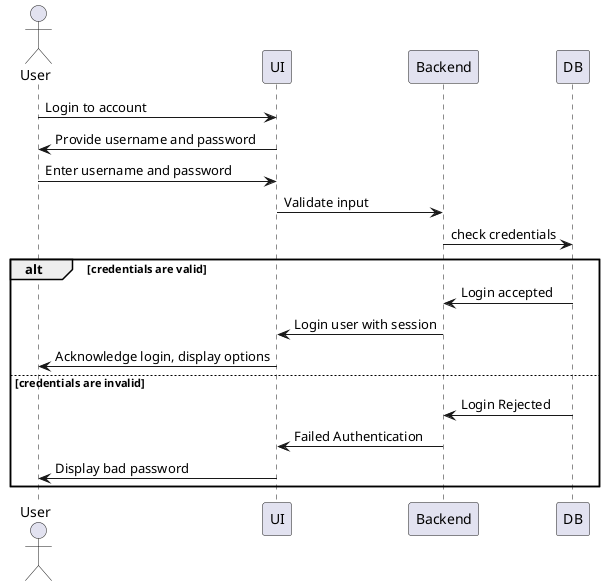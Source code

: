 @startuml
Actor User as User
User -> UI: Login to account
UI -> User: Provide username and password
User -> UI: Enter username and password
UI -> Backend: Validate input
Backend -> DB: check credentials
alt credentials are valid
        DB -> Backend: Login accepted
        Backend -> UI: Login user with session
        UI -> User: Acknowledge login, display options
else credentials are invalid
        DB -> Backend: Login Rejected
        Backend -> UI: Failed Authentication
        UI -> User: Display bad password
end
@enduml
